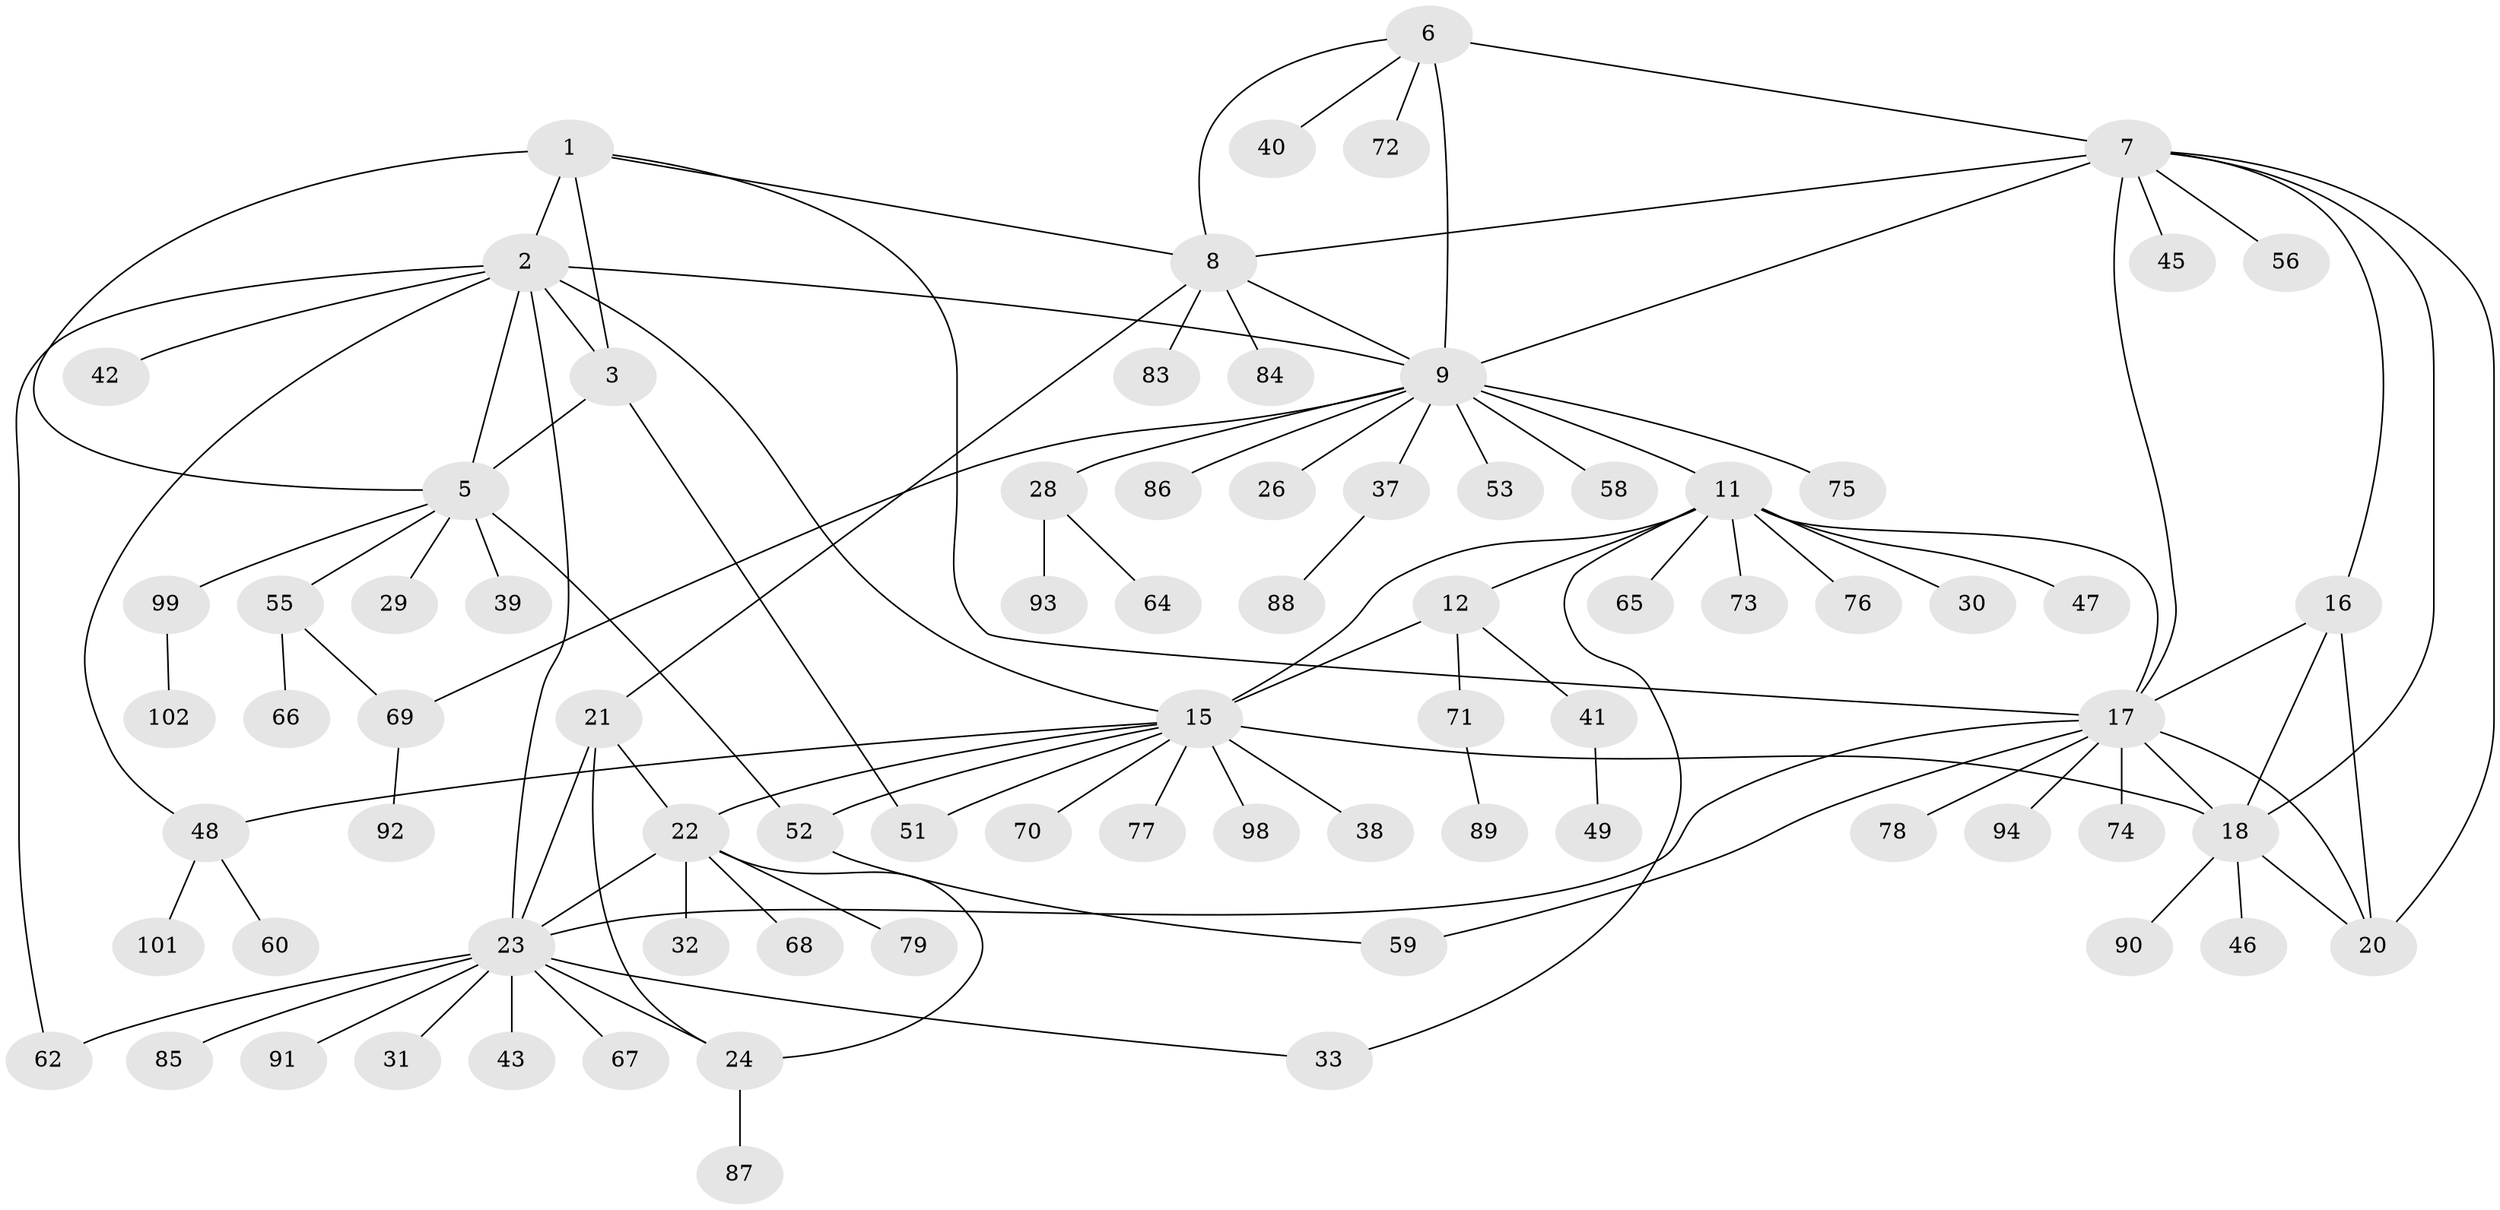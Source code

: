 // Generated by graph-tools (version 1.1) at 2025/52/02/27/25 19:52:22]
// undirected, 79 vertices, 109 edges
graph export_dot {
graph [start="1"]
  node [color=gray90,style=filled];
  1;
  2 [super="+4"];
  3 [super="+35"];
  5 [super="+27"];
  6 [super="+80"];
  7 [super="+19"];
  8 [super="+44"];
  9 [super="+10"];
  11 [super="+14"];
  12 [super="+13"];
  15 [super="+50"];
  16;
  17 [super="+36"];
  18 [super="+100"];
  20 [super="+63"];
  21;
  22 [super="+34"];
  23 [super="+25"];
  24 [super="+82"];
  26;
  28 [super="+54"];
  29;
  30;
  31;
  32;
  33;
  37;
  38;
  39;
  40;
  41 [super="+61"];
  42;
  43;
  45;
  46;
  47;
  48 [super="+57"];
  49;
  51 [super="+95"];
  52;
  53;
  55;
  56;
  58;
  59 [super="+103"];
  60;
  62 [super="+96"];
  64;
  65;
  66;
  67;
  68;
  69 [super="+97"];
  70 [super="+81"];
  71;
  72;
  73;
  74;
  75;
  76;
  77;
  78;
  79;
  83;
  84;
  85;
  86;
  87;
  88;
  89;
  90;
  91;
  92;
  93;
  94;
  98;
  99;
  101;
  102;
  1 -- 2 [weight=2];
  1 -- 3;
  1 -- 5;
  1 -- 17;
  1 -- 8;
  2 -- 3 [weight=2];
  2 -- 5 [weight=2];
  2 -- 42;
  2 -- 23;
  2 -- 48;
  2 -- 62;
  2 -- 15;
  2 -- 9;
  3 -- 5;
  3 -- 51;
  5 -- 39;
  5 -- 55;
  5 -- 99;
  5 -- 29;
  5 -- 52;
  6 -- 7;
  6 -- 8;
  6 -- 9 [weight=2];
  6 -- 40;
  6 -- 72;
  7 -- 8;
  7 -- 9 [weight=2];
  7 -- 56;
  7 -- 16;
  7 -- 17;
  7 -- 18;
  7 -- 20;
  7 -- 45;
  8 -- 9 [weight=2];
  8 -- 21;
  8 -- 83;
  8 -- 84;
  9 -- 26;
  9 -- 37;
  9 -- 53;
  9 -- 75;
  9 -- 11;
  9 -- 86;
  9 -- 58;
  9 -- 28;
  9 -- 69;
  11 -- 12 [weight=4];
  11 -- 15 [weight=2];
  11 -- 30;
  11 -- 33;
  11 -- 47;
  11 -- 73;
  11 -- 76;
  11 -- 65;
  11 -- 17;
  12 -- 15 [weight=2];
  12 -- 71;
  12 -- 41;
  15 -- 18;
  15 -- 22;
  15 -- 38;
  15 -- 48;
  15 -- 52;
  15 -- 70;
  15 -- 77;
  15 -- 98;
  15 -- 51;
  16 -- 17;
  16 -- 18;
  16 -- 20;
  17 -- 18;
  17 -- 20;
  17 -- 23;
  17 -- 74;
  17 -- 78;
  17 -- 94;
  17 -- 59;
  18 -- 20;
  18 -- 46;
  18 -- 90;
  21 -- 22;
  21 -- 23 [weight=2];
  21 -- 24;
  22 -- 23 [weight=2];
  22 -- 24;
  22 -- 32;
  22 -- 68;
  22 -- 79;
  23 -- 24 [weight=2];
  23 -- 85;
  23 -- 33;
  23 -- 67;
  23 -- 43;
  23 -- 91;
  23 -- 62;
  23 -- 31;
  24 -- 87;
  28 -- 64;
  28 -- 93;
  37 -- 88;
  41 -- 49;
  48 -- 60;
  48 -- 101;
  52 -- 59;
  55 -- 66;
  55 -- 69;
  69 -- 92;
  71 -- 89;
  99 -- 102;
}
